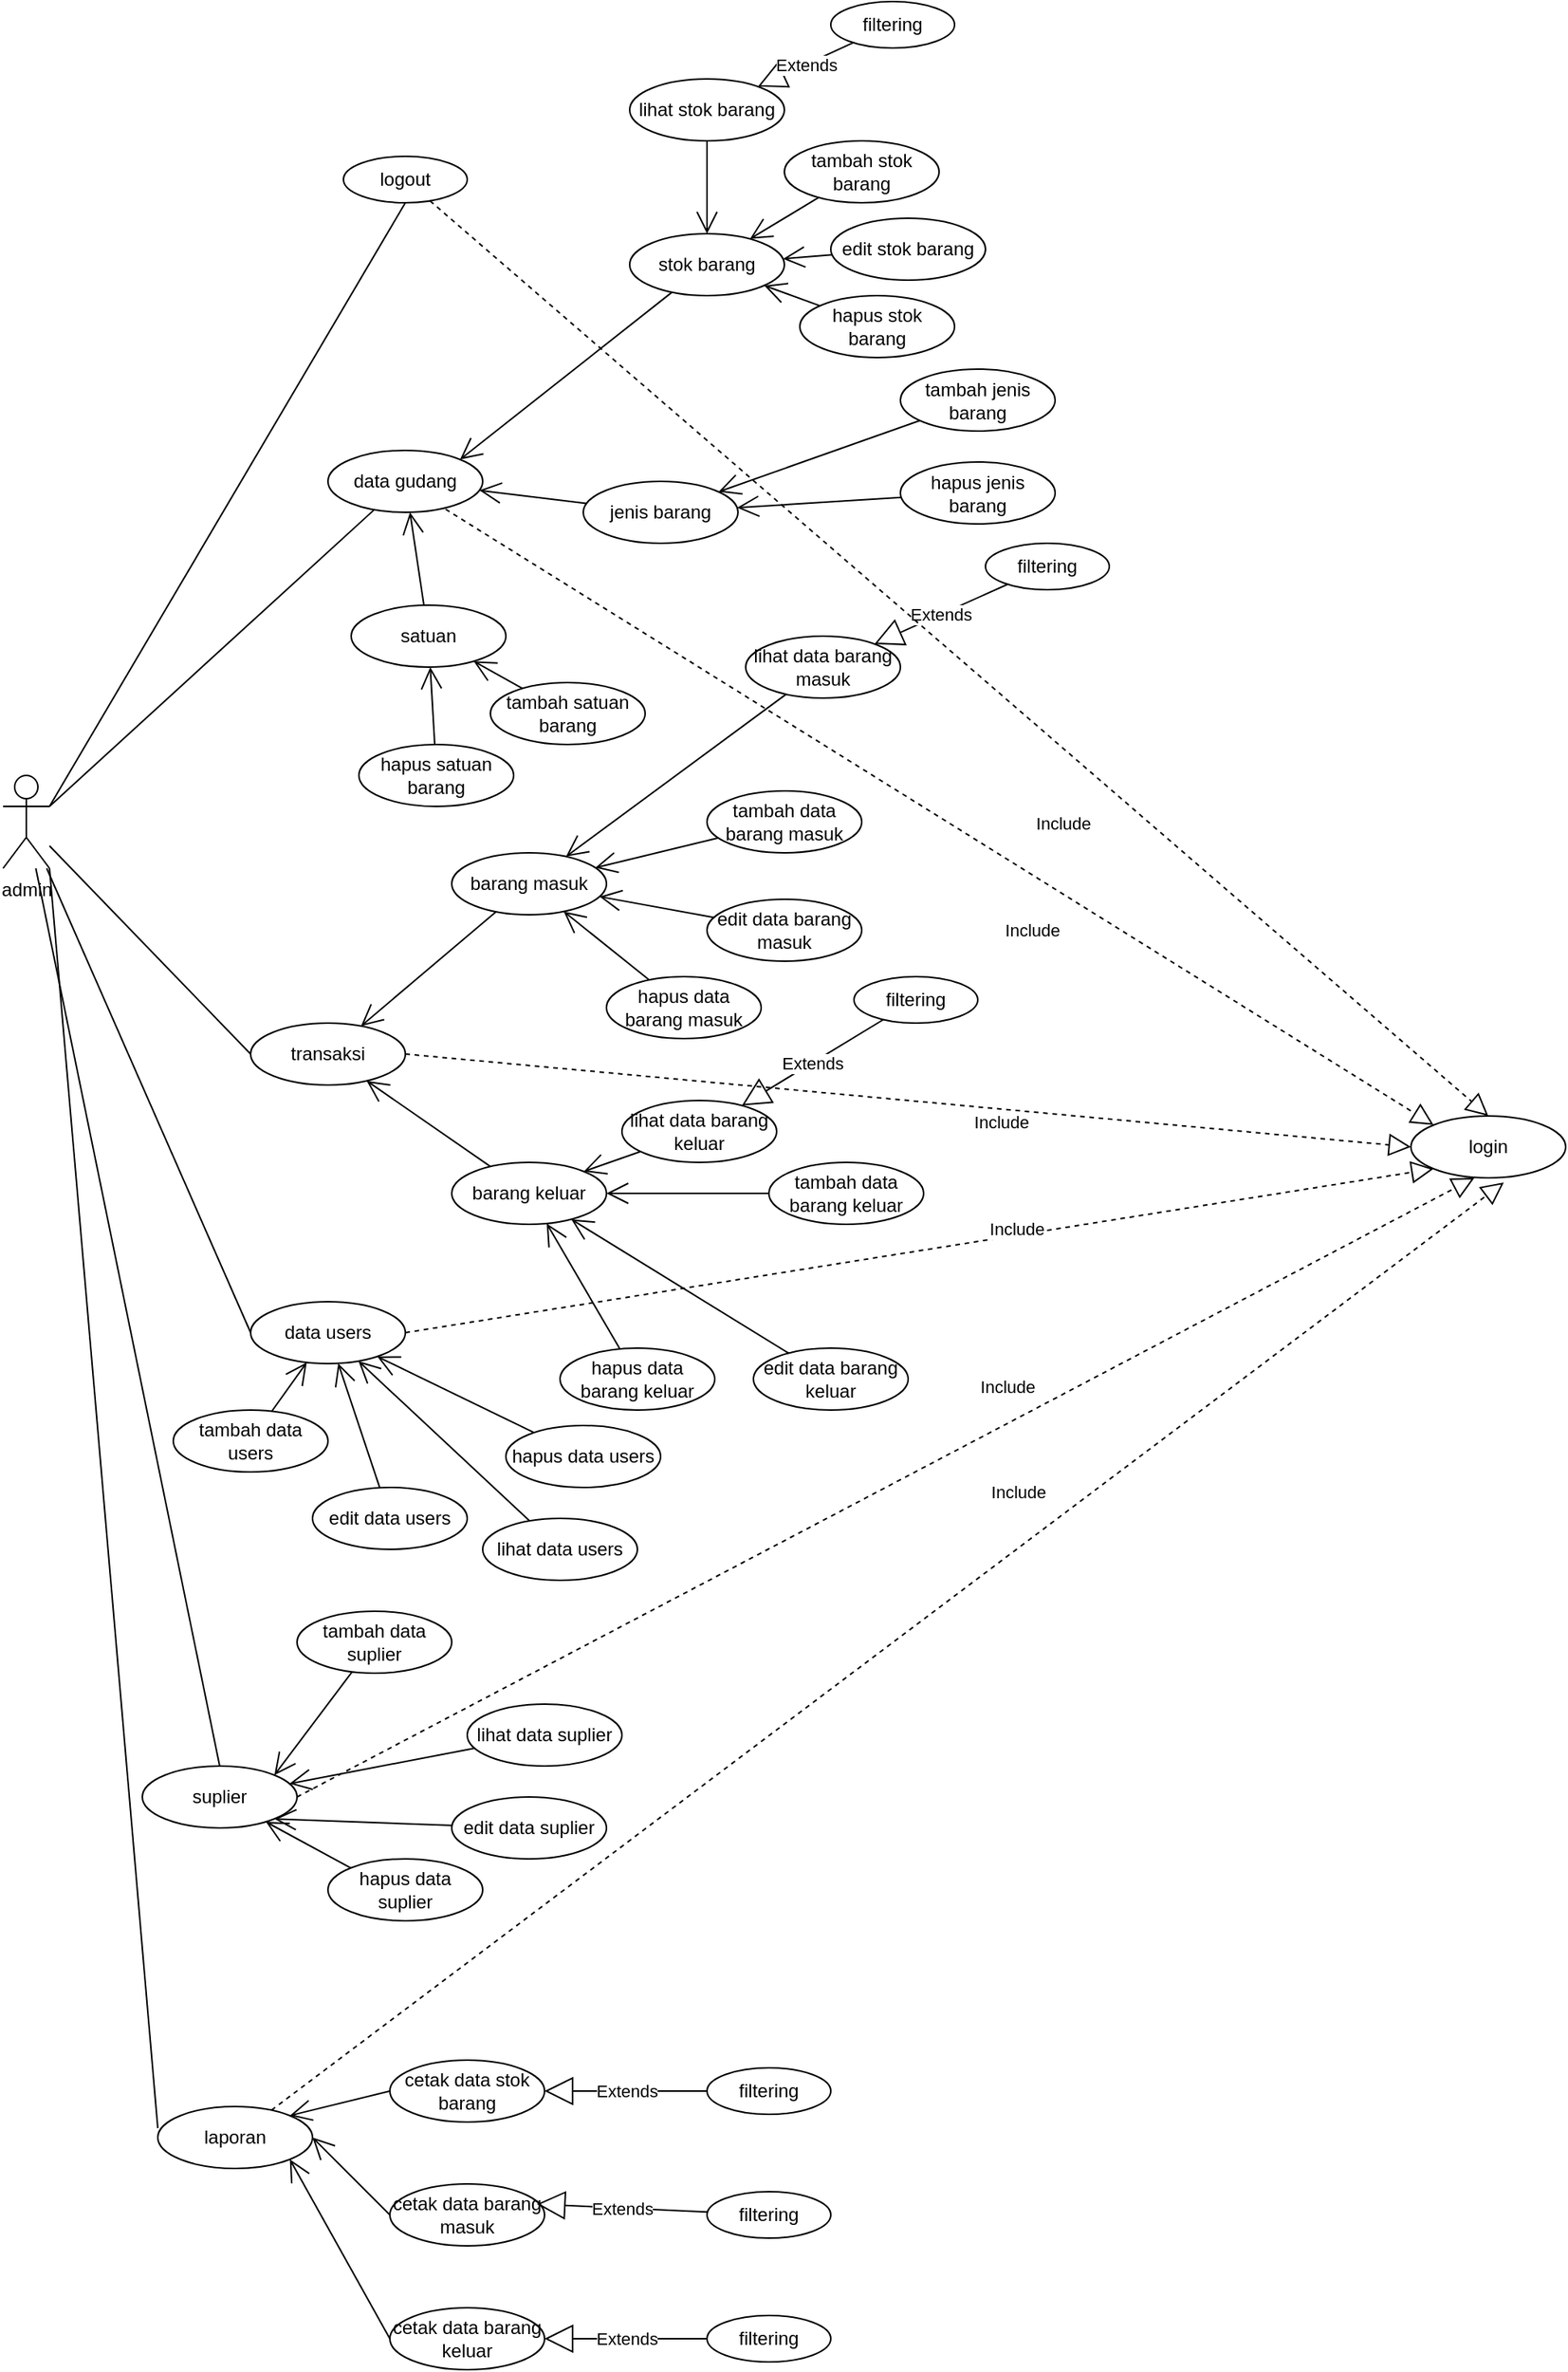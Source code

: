 <mxfile version="14.3.1" type="device"><diagram id="b8-VCnomTl8Ydr5b21i2" name="Page-1"><mxGraphModel dx="1447" dy="803" grid="1" gridSize="10" guides="1" tooltips="1" connect="1" arrows="1" fold="1" page="1" pageScale="1" pageWidth="850" pageHeight="1100" math="0" shadow="0"><root><mxCell id="0"/><mxCell id="1" parent="0"/><mxCell id="0neUtMuW23QzItSd00gP-1" value="admin" style="shape=umlActor;verticalLabelPosition=bottom;verticalAlign=top;html=1;outlineConnect=0;" vertex="1" parent="1"><mxGeometry x="20" y="530" width="30" height="60" as="geometry"/></mxCell><mxCell id="0neUtMuW23QzItSd00gP-4" value="logout" style="ellipse;whiteSpace=wrap;html=1;" vertex="1" parent="1"><mxGeometry x="240" y="130" width="80" height="30" as="geometry"/></mxCell><mxCell id="0neUtMuW23QzItSd00gP-9" value="data gudang" style="ellipse;whiteSpace=wrap;html=1;" vertex="1" parent="1"><mxGeometry x="230" y="320" width="100" height="40" as="geometry"/></mxCell><mxCell id="0neUtMuW23QzItSd00gP-10" value="stok barang" style="ellipse;whiteSpace=wrap;html=1;" vertex="1" parent="1"><mxGeometry x="425" y="180" width="100" height="40" as="geometry"/></mxCell><mxCell id="0neUtMuW23QzItSd00gP-12" value="satuan" style="ellipse;whiteSpace=wrap;html=1;" vertex="1" parent="1"><mxGeometry x="245" y="420" width="100" height="40" as="geometry"/></mxCell><mxCell id="0neUtMuW23QzItSd00gP-13" value="jenis barang" style="ellipse;whiteSpace=wrap;html=1;" vertex="1" parent="1"><mxGeometry x="395" y="340" width="100" height="40" as="geometry"/></mxCell><mxCell id="0neUtMuW23QzItSd00gP-14" value="lihat stok barang" style="ellipse;whiteSpace=wrap;html=1;" vertex="1" parent="1"><mxGeometry x="425" y="80" width="100" height="40" as="geometry"/></mxCell><mxCell id="0neUtMuW23QzItSd00gP-15" value="tambah stok barang" style="ellipse;whiteSpace=wrap;html=1;" vertex="1" parent="1"><mxGeometry x="525" y="120" width="100" height="40" as="geometry"/></mxCell><mxCell id="0neUtMuW23QzItSd00gP-16" value="edit stok barang" style="ellipse;whiteSpace=wrap;html=1;" vertex="1" parent="1"><mxGeometry x="555" y="170" width="100" height="40" as="geometry"/></mxCell><mxCell id="0neUtMuW23QzItSd00gP-17" value="hapus stok barang" style="ellipse;whiteSpace=wrap;html=1;" vertex="1" parent="1"><mxGeometry x="535" y="220" width="100" height="40" as="geometry"/></mxCell><mxCell id="0neUtMuW23QzItSd00gP-19" value="" style="endArrow=open;endFill=1;endSize=12;html=1;entryX=1;entryY=0;entryDx=0;entryDy=0;" edge="1" parent="1" source="0neUtMuW23QzItSd00gP-10" target="0neUtMuW23QzItSd00gP-9"><mxGeometry width="160" relative="1" as="geometry"><mxPoint x="340" y="240" as="sourcePoint"/><mxPoint x="500" y="240" as="targetPoint"/></mxGeometry></mxCell><mxCell id="0neUtMuW23QzItSd00gP-20" value="" style="endArrow=open;endFill=1;endSize=12;html=1;" edge="1" parent="1" source="0neUtMuW23QzItSd00gP-13" target="0neUtMuW23QzItSd00gP-9"><mxGeometry width="160" relative="1" as="geometry"><mxPoint x="383.28" y="230" as="sourcePoint"/><mxPoint x="356.728" y="344.866" as="targetPoint"/></mxGeometry></mxCell><mxCell id="0neUtMuW23QzItSd00gP-21" value="" style="endArrow=open;endFill=1;endSize=12;html=1;" edge="1" parent="1" source="0neUtMuW23QzItSd00gP-12" target="0neUtMuW23QzItSd00gP-9"><mxGeometry width="160" relative="1" as="geometry"><mxPoint x="340" y="340" as="sourcePoint"/><mxPoint x="500" y="340" as="targetPoint"/></mxGeometry></mxCell><mxCell id="0neUtMuW23QzItSd00gP-22" value="" style="endArrow=open;endFill=1;endSize=12;html=1;" edge="1" parent="1" source="0neUtMuW23QzItSd00gP-14" target="0neUtMuW23QzItSd00gP-10"><mxGeometry width="160" relative="1" as="geometry"><mxPoint x="380" y="200" as="sourcePoint"/><mxPoint x="540" y="200" as="targetPoint"/></mxGeometry></mxCell><mxCell id="0neUtMuW23QzItSd00gP-23" value="" style="endArrow=open;endFill=1;endSize=12;html=1;" edge="1" parent="1" source="0neUtMuW23QzItSd00gP-15" target="0neUtMuW23QzItSd00gP-10"><mxGeometry width="160" relative="1" as="geometry"><mxPoint x="445" y="200" as="sourcePoint"/><mxPoint x="605" y="200" as="targetPoint"/></mxGeometry></mxCell><mxCell id="0neUtMuW23QzItSd00gP-24" value="" style="endArrow=open;endFill=1;endSize=12;html=1;" edge="1" parent="1" source="0neUtMuW23QzItSd00gP-17" target="0neUtMuW23QzItSd00gP-10"><mxGeometry width="160" relative="1" as="geometry"><mxPoint x="445" y="200" as="sourcePoint"/><mxPoint x="605" y="200" as="targetPoint"/></mxGeometry></mxCell><mxCell id="0neUtMuW23QzItSd00gP-25" value="" style="endArrow=open;endFill=1;endSize=12;html=1;" edge="1" parent="1" source="0neUtMuW23QzItSd00gP-16" target="0neUtMuW23QzItSd00gP-10"><mxGeometry width="160" relative="1" as="geometry"><mxPoint x="445" y="200" as="sourcePoint"/><mxPoint x="605" y="200" as="targetPoint"/></mxGeometry></mxCell><mxCell id="0neUtMuW23QzItSd00gP-26" value="tambah jenis barang" style="ellipse;whiteSpace=wrap;html=1;" vertex="1" parent="1"><mxGeometry x="600" y="267.5" width="100" height="40" as="geometry"/></mxCell><mxCell id="0neUtMuW23QzItSd00gP-27" value="hapus jenis barang" style="ellipse;whiteSpace=wrap;html=1;" vertex="1" parent="1"><mxGeometry x="600" y="327.5" width="100" height="40" as="geometry"/></mxCell><mxCell id="0neUtMuW23QzItSd00gP-28" value="" style="endArrow=open;endFill=1;endSize=12;html=1;" edge="1" parent="1" source="0neUtMuW23QzItSd00gP-26" target="0neUtMuW23QzItSd00gP-13"><mxGeometry width="160" relative="1" as="geometry"><mxPoint x="415" y="320" as="sourcePoint"/><mxPoint x="575" y="320" as="targetPoint"/></mxGeometry></mxCell><mxCell id="0neUtMuW23QzItSd00gP-29" value="" style="endArrow=open;endFill=1;endSize=12;html=1;" edge="1" parent="1" source="0neUtMuW23QzItSd00gP-27" target="0neUtMuW23QzItSd00gP-13"><mxGeometry width="160" relative="1" as="geometry"><mxPoint x="415" y="320" as="sourcePoint"/><mxPoint x="575" y="320" as="targetPoint"/></mxGeometry></mxCell><mxCell id="0neUtMuW23QzItSd00gP-30" value="tambah satuan barang" style="ellipse;whiteSpace=wrap;html=1;" vertex="1" parent="1"><mxGeometry x="335" y="470" width="100" height="40" as="geometry"/></mxCell><mxCell id="0neUtMuW23QzItSd00gP-31" value="hapus satuan barang" style="ellipse;whiteSpace=wrap;html=1;" vertex="1" parent="1"><mxGeometry x="250" y="510" width="100" height="40" as="geometry"/></mxCell><mxCell id="0neUtMuW23QzItSd00gP-32" value="filtering" style="ellipse;whiteSpace=wrap;html=1;" vertex="1" parent="1"><mxGeometry x="555" y="30" width="80" height="30" as="geometry"/></mxCell><mxCell id="0neUtMuW23QzItSd00gP-33" value="Extends" style="endArrow=block;endSize=16;endFill=0;html=1;" edge="1" parent="1" source="0neUtMuW23QzItSd00gP-32" target="0neUtMuW23QzItSd00gP-14"><mxGeometry width="160" relative="1" as="geometry"><mxPoint x="445" y="180" as="sourcePoint"/><mxPoint x="605" y="180" as="targetPoint"/></mxGeometry></mxCell><mxCell id="0neUtMuW23QzItSd00gP-34" value="" style="endArrow=open;endFill=1;endSize=12;html=1;" edge="1" parent="1" source="0neUtMuW23QzItSd00gP-31" target="0neUtMuW23QzItSd00gP-12"><mxGeometry width="160" relative="1" as="geometry"><mxPoint x="340" y="440" as="sourcePoint"/><mxPoint x="500" y="440" as="targetPoint"/></mxGeometry></mxCell><mxCell id="0neUtMuW23QzItSd00gP-35" value="" style="endArrow=open;endFill=1;endSize=12;html=1;" edge="1" parent="1" source="0neUtMuW23QzItSd00gP-30" target="0neUtMuW23QzItSd00gP-12"><mxGeometry width="160" relative="1" as="geometry"><mxPoint x="340" y="440" as="sourcePoint"/><mxPoint x="500" y="440" as="targetPoint"/></mxGeometry></mxCell><mxCell id="0neUtMuW23QzItSd00gP-36" value="transaksi" style="ellipse;whiteSpace=wrap;html=1;" vertex="1" parent="1"><mxGeometry x="180" y="690" width="100" height="40" as="geometry"/></mxCell><mxCell id="0neUtMuW23QzItSd00gP-37" value="barang masuk" style="ellipse;whiteSpace=wrap;html=1;" vertex="1" parent="1"><mxGeometry x="310" y="580" width="100" height="40" as="geometry"/></mxCell><mxCell id="0neUtMuW23QzItSd00gP-38" value="barang keluar" style="ellipse;whiteSpace=wrap;html=1;" vertex="1" parent="1"><mxGeometry x="310" y="780" width="100" height="40" as="geometry"/></mxCell><mxCell id="0neUtMuW23QzItSd00gP-39" value="" style="endArrow=open;endFill=1;endSize=12;html=1;" edge="1" parent="1" source="0neUtMuW23QzItSd00gP-37" target="0neUtMuW23QzItSd00gP-36"><mxGeometry width="160" relative="1" as="geometry"><mxPoint x="340" y="540" as="sourcePoint"/><mxPoint x="500" y="540" as="targetPoint"/></mxGeometry></mxCell><mxCell id="0neUtMuW23QzItSd00gP-40" value="" style="endArrow=open;endFill=1;endSize=12;html=1;" edge="1" parent="1" source="0neUtMuW23QzItSd00gP-38" target="0neUtMuW23QzItSd00gP-36"><mxGeometry width="160" relative="1" as="geometry"><mxPoint x="340" y="540" as="sourcePoint"/><mxPoint x="500" y="540" as="targetPoint"/></mxGeometry></mxCell><mxCell id="0neUtMuW23QzItSd00gP-41" value="lihat data barang masuk" style="ellipse;whiteSpace=wrap;html=1;" vertex="1" parent="1"><mxGeometry x="500" y="440" width="100" height="40" as="geometry"/></mxCell><mxCell id="0neUtMuW23QzItSd00gP-42" value="tambah data barang masuk" style="ellipse;whiteSpace=wrap;html=1;" vertex="1" parent="1"><mxGeometry x="475" y="540" width="100" height="40" as="geometry"/></mxCell><mxCell id="0neUtMuW23QzItSd00gP-43" value="edit data barang masuk" style="ellipse;whiteSpace=wrap;html=1;" vertex="1" parent="1"><mxGeometry x="475" y="610" width="100" height="40" as="geometry"/></mxCell><mxCell id="0neUtMuW23QzItSd00gP-44" value="hapus data barang masuk" style="ellipse;whiteSpace=wrap;html=1;" vertex="1" parent="1"><mxGeometry x="410" y="660" width="100" height="40" as="geometry"/></mxCell><mxCell id="0neUtMuW23QzItSd00gP-45" value="" style="endArrow=open;endFill=1;endSize=12;html=1;" edge="1" parent="1" source="0neUtMuW23QzItSd00gP-43" target="0neUtMuW23QzItSd00gP-37"><mxGeometry width="160" relative="1" as="geometry"><mxPoint x="340" y="730" as="sourcePoint"/><mxPoint x="500" y="730" as="targetPoint"/></mxGeometry></mxCell><mxCell id="0neUtMuW23QzItSd00gP-46" value="" style="endArrow=open;endFill=1;endSize=12;html=1;" edge="1" parent="1" source="0neUtMuW23QzItSd00gP-42" target="0neUtMuW23QzItSd00gP-37"><mxGeometry width="160" relative="1" as="geometry"><mxPoint x="340" y="730" as="sourcePoint"/><mxPoint x="500" y="730" as="targetPoint"/></mxGeometry></mxCell><mxCell id="0neUtMuW23QzItSd00gP-47" value="" style="endArrow=open;endFill=1;endSize=12;html=1;" edge="1" parent="1" source="0neUtMuW23QzItSd00gP-41" target="0neUtMuW23QzItSd00gP-37"><mxGeometry width="160" relative="1" as="geometry"><mxPoint x="340" y="730" as="sourcePoint"/><mxPoint x="500" y="730" as="targetPoint"/></mxGeometry></mxCell><mxCell id="0neUtMuW23QzItSd00gP-48" value="" style="endArrow=open;endFill=1;endSize=12;html=1;" edge="1" parent="1" source="0neUtMuW23QzItSd00gP-44" target="0neUtMuW23QzItSd00gP-37"><mxGeometry width="160" relative="1" as="geometry"><mxPoint x="340" y="830" as="sourcePoint"/><mxPoint x="500" y="830" as="targetPoint"/></mxGeometry></mxCell><mxCell id="0neUtMuW23QzItSd00gP-49" value="filtering" style="ellipse;whiteSpace=wrap;html=1;" vertex="1" parent="1"><mxGeometry x="655" y="380" width="80" height="30" as="geometry"/></mxCell><mxCell id="0neUtMuW23QzItSd00gP-51" value="Extends" style="endArrow=block;endSize=16;endFill=0;html=1;" edge="1" parent="1" source="0neUtMuW23QzItSd00gP-49" target="0neUtMuW23QzItSd00gP-41"><mxGeometry width="160" relative="1" as="geometry"><mxPoint x="340" y="630" as="sourcePoint"/><mxPoint x="500" y="630" as="targetPoint"/></mxGeometry></mxCell><mxCell id="0neUtMuW23QzItSd00gP-52" value="lihat data barang keluar" style="ellipse;whiteSpace=wrap;html=1;" vertex="1" parent="1"><mxGeometry x="420" y="740" width="100" height="40" as="geometry"/></mxCell><mxCell id="0neUtMuW23QzItSd00gP-53" value="tambah data barang keluar" style="ellipse;whiteSpace=wrap;html=1;" vertex="1" parent="1"><mxGeometry x="515" y="780" width="100" height="40" as="geometry"/></mxCell><mxCell id="0neUtMuW23QzItSd00gP-54" value="edit data barang keluar" style="ellipse;whiteSpace=wrap;html=1;" vertex="1" parent="1"><mxGeometry x="505" y="900" width="100" height="40" as="geometry"/></mxCell><mxCell id="0neUtMuW23QzItSd00gP-55" value="hapus data barang keluar" style="ellipse;whiteSpace=wrap;html=1;" vertex="1" parent="1"><mxGeometry x="380" y="900" width="100" height="40" as="geometry"/></mxCell><mxCell id="0neUtMuW23QzItSd00gP-56" value="" style="endArrow=open;endFill=1;endSize=12;html=1;entryX=1;entryY=0;entryDx=0;entryDy=0;" edge="1" parent="1" source="0neUtMuW23QzItSd00gP-52" target="0neUtMuW23QzItSd00gP-38"><mxGeometry width="160" relative="1" as="geometry"><mxPoint x="340" y="830" as="sourcePoint"/><mxPoint x="500" y="830" as="targetPoint"/></mxGeometry></mxCell><mxCell id="0neUtMuW23QzItSd00gP-57" value="" style="endArrow=open;endFill=1;endSize=12;html=1;" edge="1" parent="1" source="0neUtMuW23QzItSd00gP-55" target="0neUtMuW23QzItSd00gP-38"><mxGeometry width="160" relative="1" as="geometry"><mxPoint x="340" y="830" as="sourcePoint"/><mxPoint x="500" y="830" as="targetPoint"/></mxGeometry></mxCell><mxCell id="0neUtMuW23QzItSd00gP-58" value="" style="endArrow=open;endFill=1;endSize=12;html=1;" edge="1" parent="1" source="0neUtMuW23QzItSd00gP-53" target="0neUtMuW23QzItSd00gP-38"><mxGeometry width="160" relative="1" as="geometry"><mxPoint x="340" y="930" as="sourcePoint"/><mxPoint x="500" y="930" as="targetPoint"/></mxGeometry></mxCell><mxCell id="0neUtMuW23QzItSd00gP-59" value="" style="endArrow=open;endFill=1;endSize=12;html=1;" edge="1" parent="1" source="0neUtMuW23QzItSd00gP-54" target="0neUtMuW23QzItSd00gP-38"><mxGeometry width="160" relative="1" as="geometry"><mxPoint x="340" y="930" as="sourcePoint"/><mxPoint x="500" y="930" as="targetPoint"/></mxGeometry></mxCell><mxCell id="0neUtMuW23QzItSd00gP-60" value="filtering" style="ellipse;whiteSpace=wrap;html=1;" vertex="1" parent="1"><mxGeometry x="570" y="660" width="80" height="30" as="geometry"/></mxCell><mxCell id="0neUtMuW23QzItSd00gP-61" value="Extends" style="endArrow=block;endSize=16;endFill=0;html=1;" edge="1" parent="1" source="0neUtMuW23QzItSd00gP-60" target="0neUtMuW23QzItSd00gP-52"><mxGeometry width="160" relative="1" as="geometry"><mxPoint x="580.876" y="463.175" as="sourcePoint"/><mxPoint x="509.924" y="512.662" as="targetPoint"/></mxGeometry></mxCell><mxCell id="0neUtMuW23QzItSd00gP-64" value="" style="endArrow=none;html=1;exitX=1;exitY=0.333;exitDx=0;exitDy=0;exitPerimeter=0;" edge="1" parent="1" source="0neUtMuW23QzItSd00gP-1" target="0neUtMuW23QzItSd00gP-9"><mxGeometry width="50" height="50" relative="1" as="geometry"><mxPoint x="400" y="250" as="sourcePoint"/><mxPoint x="450" y="200" as="targetPoint"/></mxGeometry></mxCell><mxCell id="0neUtMuW23QzItSd00gP-65" value="" style="endArrow=none;html=1;entryX=0;entryY=0.5;entryDx=0;entryDy=0;" edge="1" parent="1" source="0neUtMuW23QzItSd00gP-1" target="0neUtMuW23QzItSd00gP-36"><mxGeometry width="50" height="50" relative="1" as="geometry"><mxPoint x="400" y="450" as="sourcePoint"/><mxPoint x="240" y="590" as="targetPoint"/></mxGeometry></mxCell><mxCell id="0neUtMuW23QzItSd00gP-66" value="" style="endArrow=none;html=1;entryX=0.5;entryY=1;entryDx=0;entryDy=0;exitX=1;exitY=0.333;exitDx=0;exitDy=0;exitPerimeter=0;" edge="1" parent="1" source="0neUtMuW23QzItSd00gP-1" target="0neUtMuW23QzItSd00gP-4"><mxGeometry width="50" height="50" relative="1" as="geometry"><mxPoint x="400" y="250" as="sourcePoint"/><mxPoint x="450" y="200" as="targetPoint"/></mxGeometry></mxCell><mxCell id="0neUtMuW23QzItSd00gP-67" value="data users" style="ellipse;whiteSpace=wrap;html=1;" vertex="1" parent="1"><mxGeometry x="180" y="870" width="100" height="40" as="geometry"/></mxCell><mxCell id="0neUtMuW23QzItSd00gP-68" value="lihat data users" style="ellipse;whiteSpace=wrap;html=1;" vertex="1" parent="1"><mxGeometry x="330" y="1010" width="100" height="40" as="geometry"/></mxCell><mxCell id="0neUtMuW23QzItSd00gP-70" value="tambah data users" style="ellipse;whiteSpace=wrap;html=1;" vertex="1" parent="1"><mxGeometry x="130" y="940" width="100" height="40" as="geometry"/></mxCell><mxCell id="0neUtMuW23QzItSd00gP-71" value="edit data users" style="ellipse;whiteSpace=wrap;html=1;" vertex="1" parent="1"><mxGeometry x="220" y="990" width="100" height="40" as="geometry"/></mxCell><mxCell id="0neUtMuW23QzItSd00gP-72" value="hapus data users" style="ellipse;whiteSpace=wrap;html=1;" vertex="1" parent="1"><mxGeometry x="345" y="950" width="100" height="40" as="geometry"/></mxCell><mxCell id="0neUtMuW23QzItSd00gP-73" value="" style="endArrow=open;endFill=1;endSize=12;html=1;" edge="1" parent="1" source="0neUtMuW23QzItSd00gP-68" target="0neUtMuW23QzItSd00gP-67"><mxGeometry width="160" relative="1" as="geometry"><mxPoint x="340" y="840" as="sourcePoint"/><mxPoint x="500" y="840" as="targetPoint"/></mxGeometry></mxCell><mxCell id="0neUtMuW23QzItSd00gP-74" value="" style="endArrow=open;endFill=1;endSize=12;html=1;" edge="1" parent="1" source="0neUtMuW23QzItSd00gP-72" target="0neUtMuW23QzItSd00gP-67"><mxGeometry width="160" relative="1" as="geometry"><mxPoint x="340" y="840" as="sourcePoint"/><mxPoint x="500" y="840" as="targetPoint"/></mxGeometry></mxCell><mxCell id="0neUtMuW23QzItSd00gP-75" value="" style="endArrow=open;endFill=1;endSize=12;html=1;" edge="1" parent="1" source="0neUtMuW23QzItSd00gP-71" target="0neUtMuW23QzItSd00gP-67"><mxGeometry width="160" relative="1" as="geometry"><mxPoint x="340" y="840" as="sourcePoint"/><mxPoint x="500" y="840" as="targetPoint"/></mxGeometry></mxCell><mxCell id="0neUtMuW23QzItSd00gP-76" value="" style="endArrow=open;endFill=1;endSize=12;html=1;" edge="1" parent="1" source="0neUtMuW23QzItSd00gP-70" target="0neUtMuW23QzItSd00gP-67"><mxGeometry width="160" relative="1" as="geometry"><mxPoint x="340" y="840" as="sourcePoint"/><mxPoint x="500" y="840" as="targetPoint"/></mxGeometry></mxCell><mxCell id="0neUtMuW23QzItSd00gP-77" value="" style="endArrow=none;html=1;exitX=0;exitY=0.5;exitDx=0;exitDy=0;" edge="1" parent="1" source="0neUtMuW23QzItSd00gP-67" target="0neUtMuW23QzItSd00gP-1"><mxGeometry width="50" height="50" relative="1" as="geometry"><mxPoint x="400" y="860" as="sourcePoint"/><mxPoint x="120" y="710" as="targetPoint"/></mxGeometry></mxCell><mxCell id="0neUtMuW23QzItSd00gP-78" value="suplier" style="ellipse;whiteSpace=wrap;html=1;" vertex="1" parent="1"><mxGeometry x="110" y="1170" width="100" height="40" as="geometry"/></mxCell><mxCell id="0neUtMuW23QzItSd00gP-79" value="tambah data suplier" style="ellipse;whiteSpace=wrap;html=1;" vertex="1" parent="1"><mxGeometry x="210" y="1070" width="100" height="40" as="geometry"/></mxCell><mxCell id="0neUtMuW23QzItSd00gP-80" value="lihat data suplier" style="ellipse;whiteSpace=wrap;html=1;" vertex="1" parent="1"><mxGeometry x="320" y="1130" width="100" height="40" as="geometry"/></mxCell><mxCell id="0neUtMuW23QzItSd00gP-81" value="edit data suplier" style="ellipse;whiteSpace=wrap;html=1;" vertex="1" parent="1"><mxGeometry x="310" y="1190" width="100" height="40" as="geometry"/></mxCell><mxCell id="0neUtMuW23QzItSd00gP-82" value="hapus data suplier" style="ellipse;whiteSpace=wrap;html=1;" vertex="1" parent="1"><mxGeometry x="230" y="1230" width="100" height="40" as="geometry"/></mxCell><mxCell id="0neUtMuW23QzItSd00gP-83" value="" style="endArrow=none;html=1;exitX=0.5;exitY=0;exitDx=0;exitDy=0;" edge="1" parent="1" source="0neUtMuW23QzItSd00gP-78" target="0neUtMuW23QzItSd00gP-1"><mxGeometry width="50" height="50" relative="1" as="geometry"><mxPoint x="100" y="930" as="sourcePoint"/><mxPoint x="450" y="770" as="targetPoint"/></mxGeometry></mxCell><mxCell id="0neUtMuW23QzItSd00gP-85" value="" style="endArrow=open;endFill=1;endSize=12;html=1;entryX=1;entryY=0;entryDx=0;entryDy=0;" edge="1" parent="1" source="0neUtMuW23QzItSd00gP-79" target="0neUtMuW23QzItSd00gP-78"><mxGeometry width="160" relative="1" as="geometry"><mxPoint x="340" y="1200" as="sourcePoint"/><mxPoint x="500" y="1200" as="targetPoint"/></mxGeometry></mxCell><mxCell id="0neUtMuW23QzItSd00gP-86" value="" style="endArrow=open;endFill=1;endSize=12;html=1;" edge="1" parent="1" source="0neUtMuW23QzItSd00gP-80" target="0neUtMuW23QzItSd00gP-78"><mxGeometry width="160" relative="1" as="geometry"><mxPoint x="340" y="1200" as="sourcePoint"/><mxPoint x="500" y="1200" as="targetPoint"/></mxGeometry></mxCell><mxCell id="0neUtMuW23QzItSd00gP-87" value="" style="endArrow=open;endFill=1;endSize=12;html=1;entryX=1;entryY=1;entryDx=0;entryDy=0;" edge="1" parent="1" source="0neUtMuW23QzItSd00gP-81" target="0neUtMuW23QzItSd00gP-78"><mxGeometry width="160" relative="1" as="geometry"><mxPoint x="340" y="1200" as="sourcePoint"/><mxPoint x="500" y="1200" as="targetPoint"/></mxGeometry></mxCell><mxCell id="0neUtMuW23QzItSd00gP-88" value="" style="endArrow=open;endFill=1;endSize=12;html=1;exitX=0;exitY=0;exitDx=0;exitDy=0;" edge="1" parent="1" source="0neUtMuW23QzItSd00gP-82" target="0neUtMuW23QzItSd00gP-78"><mxGeometry width="160" relative="1" as="geometry"><mxPoint x="340" y="1200" as="sourcePoint"/><mxPoint x="500" y="1200" as="targetPoint"/></mxGeometry></mxCell><mxCell id="0neUtMuW23QzItSd00gP-89" value="laporan" style="ellipse;whiteSpace=wrap;html=1;" vertex="1" parent="1"><mxGeometry x="120" y="1390" width="100" height="40" as="geometry"/></mxCell><mxCell id="0neUtMuW23QzItSd00gP-90" value="" style="endArrow=none;html=1;entryX=0;entryY=0.35;entryDx=0;entryDy=0;entryPerimeter=0;exitX=1;exitY=1;exitDx=0;exitDy=0;exitPerimeter=0;" edge="1" parent="1" source="0neUtMuW23QzItSd00gP-1" target="0neUtMuW23QzItSd00gP-89"><mxGeometry width="50" height="50" relative="1" as="geometry"><mxPoint x="40" y="710" as="sourcePoint"/><mxPoint x="450" y="1070" as="targetPoint"/></mxGeometry></mxCell><mxCell id="0neUtMuW23QzItSd00gP-91" value="cetak data stok barang" style="ellipse;whiteSpace=wrap;html=1;" vertex="1" parent="1"><mxGeometry x="270" y="1360" width="100" height="40" as="geometry"/></mxCell><mxCell id="0neUtMuW23QzItSd00gP-92" value="cetak data barang masuk" style="ellipse;whiteSpace=wrap;html=1;" vertex="1" parent="1"><mxGeometry x="270" y="1440" width="100" height="40" as="geometry"/></mxCell><mxCell id="0neUtMuW23QzItSd00gP-93" value="cetak data barang keluar" style="ellipse;whiteSpace=wrap;html=1;" vertex="1" parent="1"><mxGeometry x="270" y="1520" width="100" height="40" as="geometry"/></mxCell><mxCell id="0neUtMuW23QzItSd00gP-94" value="filtering" style="ellipse;whiteSpace=wrap;html=1;" vertex="1" parent="1"><mxGeometry x="475" y="1365" width="80" height="30" as="geometry"/></mxCell><mxCell id="0neUtMuW23QzItSd00gP-95" value="filtering" style="ellipse;whiteSpace=wrap;html=1;" vertex="1" parent="1"><mxGeometry x="475" y="1445" width="80" height="30" as="geometry"/></mxCell><mxCell id="0neUtMuW23QzItSd00gP-96" value="filtering" style="ellipse;whiteSpace=wrap;html=1;" vertex="1" parent="1"><mxGeometry x="475" y="1525" width="80" height="30" as="geometry"/></mxCell><mxCell id="0neUtMuW23QzItSd00gP-97" value="Extends" style="endArrow=block;endSize=16;endFill=0;html=1;" edge="1" parent="1" source="0neUtMuW23QzItSd00gP-94" target="0neUtMuW23QzItSd00gP-91"><mxGeometry width="160" relative="1" as="geometry"><mxPoint x="350" y="1470" as="sourcePoint"/><mxPoint x="510" y="1470" as="targetPoint"/></mxGeometry></mxCell><mxCell id="0neUtMuW23QzItSd00gP-98" value="Extends" style="endArrow=block;endSize=16;endFill=0;html=1;entryX=0.95;entryY=0.325;entryDx=0;entryDy=0;entryPerimeter=0;" edge="1" parent="1" source="0neUtMuW23QzItSd00gP-95" target="0neUtMuW23QzItSd00gP-92"><mxGeometry width="160" relative="1" as="geometry"><mxPoint x="445" y="1390" as="sourcePoint"/><mxPoint x="380" y="1390" as="targetPoint"/></mxGeometry></mxCell><mxCell id="0neUtMuW23QzItSd00gP-100" value="Extends" style="endArrow=block;endSize=16;endFill=0;html=1;entryX=1;entryY=0.5;entryDx=0;entryDy=0;exitX=0;exitY=0.5;exitDx=0;exitDy=0;" edge="1" parent="1" source="0neUtMuW23QzItSd00gP-96" target="0neUtMuW23QzItSd00gP-93"><mxGeometry width="160" relative="1" as="geometry"><mxPoint x="445.564" y="1467.49" as="sourcePoint"/><mxPoint x="375" y="1463" as="targetPoint"/></mxGeometry></mxCell><mxCell id="0neUtMuW23QzItSd00gP-101" value="" style="endArrow=open;endFill=1;endSize=12;html=1;exitX=0;exitY=0.5;exitDx=0;exitDy=0;entryX=1;entryY=0;entryDx=0;entryDy=0;" edge="1" parent="1" source="0neUtMuW23QzItSd00gP-91" target="0neUtMuW23QzItSd00gP-89"><mxGeometry width="160" relative="1" as="geometry"><mxPoint x="340" y="1420" as="sourcePoint"/><mxPoint x="500" y="1420" as="targetPoint"/></mxGeometry></mxCell><mxCell id="0neUtMuW23QzItSd00gP-102" value="" style="endArrow=open;endFill=1;endSize=12;html=1;exitX=0;exitY=0.5;exitDx=0;exitDy=0;entryX=1;entryY=1;entryDx=0;entryDy=0;" edge="1" parent="1" source="0neUtMuW23QzItSd00gP-93" target="0neUtMuW23QzItSd00gP-89"><mxGeometry width="160" relative="1" as="geometry"><mxPoint x="260" y="1480" as="sourcePoint"/><mxPoint x="500" y="1620" as="targetPoint"/></mxGeometry></mxCell><mxCell id="0neUtMuW23QzItSd00gP-103" value="" style="endArrow=open;endFill=1;endSize=12;html=1;exitX=0;exitY=0.5;exitDx=0;exitDy=0;entryX=1;entryY=0.5;entryDx=0;entryDy=0;" edge="1" parent="1" source="0neUtMuW23QzItSd00gP-92" target="0neUtMuW23QzItSd00gP-89"><mxGeometry width="160" relative="1" as="geometry"><mxPoint x="340" y="1520" as="sourcePoint"/><mxPoint x="500" y="1520" as="targetPoint"/></mxGeometry></mxCell><mxCell id="0neUtMuW23QzItSd00gP-104" value="login" style="ellipse;whiteSpace=wrap;html=1;" vertex="1" parent="1"><mxGeometry x="930" y="750" width="100" height="40" as="geometry"/></mxCell><mxCell id="0neUtMuW23QzItSd00gP-107" value="" style="endArrow=block;dashed=1;endFill=0;endSize=12;html=1;entryX=0;entryY=0.5;entryDx=0;entryDy=0;exitX=1;exitY=0.5;exitDx=0;exitDy=0;" edge="1" parent="1" source="0neUtMuW23QzItSd00gP-36" target="0neUtMuW23QzItSd00gP-104"><mxGeometry width="160" relative="1" as="geometry"><mxPoint x="520" y="760" as="sourcePoint"/><mxPoint x="680" y="760" as="targetPoint"/></mxGeometry></mxCell><mxCell id="0neUtMuW23QzItSd00gP-108" value="Include" style="edgeLabel;html=1;align=center;verticalAlign=middle;resizable=0;points=[];" vertex="1" connectable="0" parent="0neUtMuW23QzItSd00gP-107"><mxGeometry x="0.347" y="2" relative="1" as="geometry"><mxPoint x="-53.04" y="5.66" as="offset"/></mxGeometry></mxCell><mxCell id="0neUtMuW23QzItSd00gP-111" value="" style="endArrow=block;dashed=1;endFill=0;endSize=12;html=1;entryX=0;entryY=0;entryDx=0;entryDy=0;exitX=0.76;exitY=0.95;exitDx=0;exitDy=0;exitPerimeter=0;" edge="1" parent="1" source="0neUtMuW23QzItSd00gP-9" target="0neUtMuW23QzItSd00gP-104"><mxGeometry width="160" relative="1" as="geometry"><mxPoint x="290" y="720" as="sourcePoint"/><mxPoint x="910" y="610" as="targetPoint"/></mxGeometry></mxCell><mxCell id="0neUtMuW23QzItSd00gP-112" value="Include" style="edgeLabel;html=1;align=center;verticalAlign=middle;resizable=0;points=[];" vertex="1" connectable="0" parent="0neUtMuW23QzItSd00gP-111"><mxGeometry x="0.347" y="2" relative="1" as="geometry"><mxPoint x="-53.04" y="5.66" as="offset"/></mxGeometry></mxCell><mxCell id="0neUtMuW23QzItSd00gP-113" value="" style="endArrow=block;dashed=1;endFill=0;endSize=12;html=1;entryX=0.5;entryY=0;entryDx=0;entryDy=0;" edge="1" parent="1" source="0neUtMuW23QzItSd00gP-4" target="0neUtMuW23QzItSd00gP-104"><mxGeometry width="160" relative="1" as="geometry"><mxPoint x="316" y="368" as="sourcePoint"/><mxPoint x="924.645" y="595.858" as="targetPoint"/></mxGeometry></mxCell><mxCell id="0neUtMuW23QzItSd00gP-114" value="Include" style="edgeLabel;html=1;align=center;verticalAlign=middle;resizable=0;points=[];" vertex="1" connectable="0" parent="0neUtMuW23QzItSd00gP-113"><mxGeometry x="0.347" y="2" relative="1" as="geometry"><mxPoint x="-53.04" y="5.66" as="offset"/></mxGeometry></mxCell><mxCell id="0neUtMuW23QzItSd00gP-115" value="" style="endArrow=block;dashed=1;endFill=0;endSize=12;html=1;exitX=1;exitY=0.5;exitDx=0;exitDy=0;entryX=0;entryY=1;entryDx=0;entryDy=0;" edge="1" parent="1" source="0neUtMuW23QzItSd00gP-67" target="0neUtMuW23QzItSd00gP-104"><mxGeometry width="160" relative="1" as="geometry"><mxPoint x="290" y="720" as="sourcePoint"/><mxPoint x="920" y="630" as="targetPoint"/></mxGeometry></mxCell><mxCell id="0neUtMuW23QzItSd00gP-116" value="Include" style="edgeLabel;html=1;align=center;verticalAlign=middle;resizable=0;points=[];" vertex="1" connectable="0" parent="0neUtMuW23QzItSd00gP-115"><mxGeometry x="0.347" y="2" relative="1" as="geometry"><mxPoint x="-53.04" y="5.66" as="offset"/></mxGeometry></mxCell><mxCell id="0neUtMuW23QzItSd00gP-117" value="" style="endArrow=block;dashed=1;endFill=0;endSize=12;html=1;entryX=0.41;entryY=1;entryDx=0;entryDy=0;entryPerimeter=0;exitX=1;exitY=0.5;exitDx=0;exitDy=0;" edge="1" parent="1" source="0neUtMuW23QzItSd00gP-78" target="0neUtMuW23QzItSd00gP-104"><mxGeometry width="160" relative="1" as="geometry"><mxPoint x="290" y="900" as="sourcePoint"/><mxPoint x="924.645" y="624.142" as="targetPoint"/></mxGeometry></mxCell><mxCell id="0neUtMuW23QzItSd00gP-118" value="Include" style="edgeLabel;html=1;align=center;verticalAlign=middle;resizable=0;points=[];" vertex="1" connectable="0" parent="0neUtMuW23QzItSd00gP-117"><mxGeometry x="0.347" y="2" relative="1" as="geometry"><mxPoint x="-53.04" y="5.66" as="offset"/></mxGeometry></mxCell><mxCell id="0neUtMuW23QzItSd00gP-119" value="" style="endArrow=block;dashed=1;endFill=0;endSize=12;html=1;entryX=0.6;entryY=1.075;entryDx=0;entryDy=0;entryPerimeter=0;" edge="1" parent="1" source="0neUtMuW23QzItSd00gP-89" target="0neUtMuW23QzItSd00gP-104"><mxGeometry width="160" relative="1" as="geometry"><mxPoint x="194.031" y="1182.461" as="sourcePoint"/><mxPoint x="951" y="630" as="targetPoint"/></mxGeometry></mxCell><mxCell id="0neUtMuW23QzItSd00gP-120" value="Include" style="edgeLabel;html=1;align=center;verticalAlign=middle;resizable=0;points=[];" vertex="1" connectable="0" parent="0neUtMuW23QzItSd00gP-119"><mxGeometry x="0.347" y="2" relative="1" as="geometry"><mxPoint x="-53.04" y="5.66" as="offset"/></mxGeometry></mxCell></root></mxGraphModel></diagram></mxfile>
